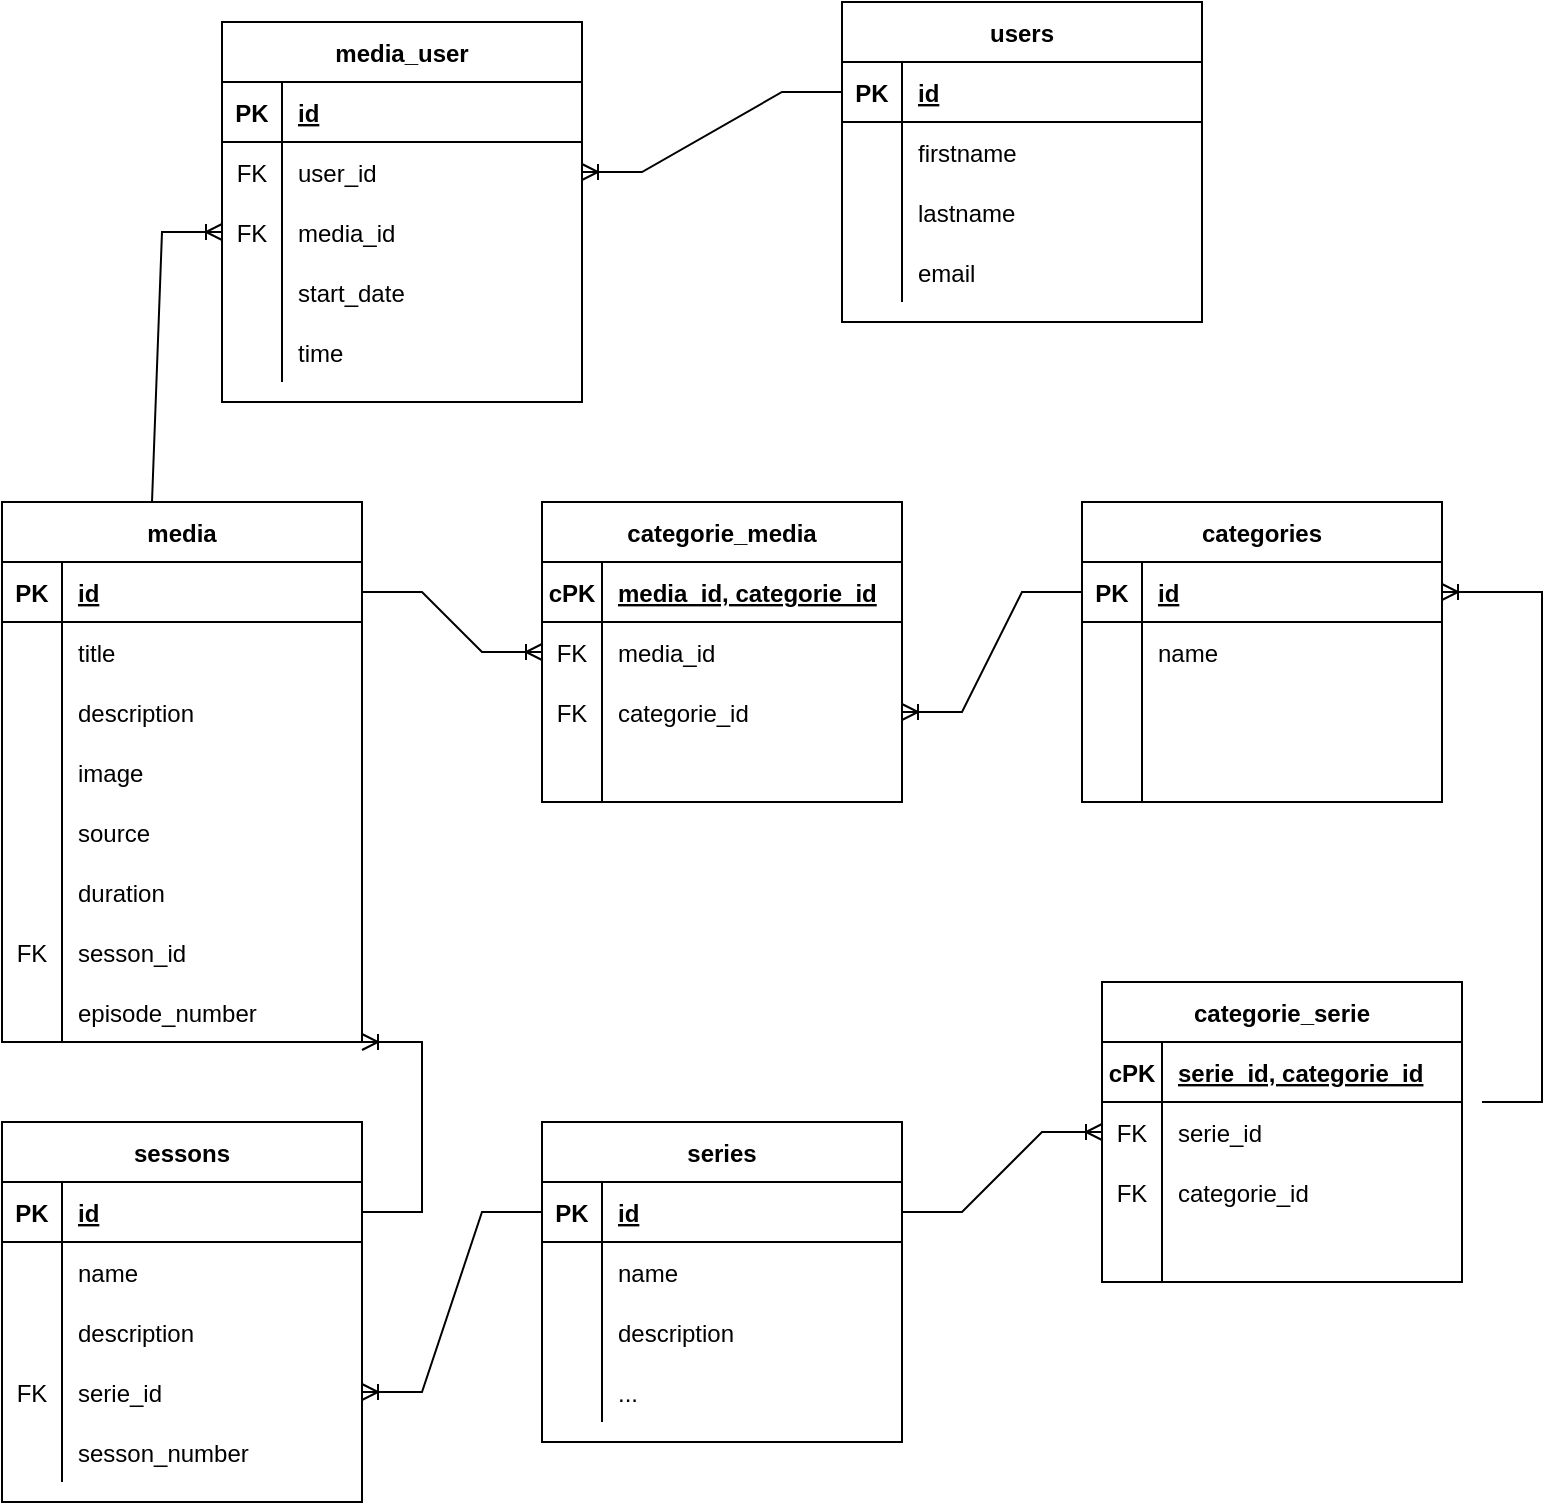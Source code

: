 <mxfile version="20.4.0" type="device"><diagram id="dX1E2LYZ1rgKi_fv-Eh3" name="Pagina-1"><mxGraphModel dx="1000" dy="1878" grid="1" gridSize="10" guides="1" tooltips="1" connect="1" arrows="1" fold="1" page="1" pageScale="1" pageWidth="827" pageHeight="1169" math="0" shadow="0"><root><mxCell id="0"/><mxCell id="1" parent="0"/><mxCell id="DB4k120p8EBfiNz0jOBa-1" value="media" style="shape=table;startSize=30;container=1;collapsible=1;childLayout=tableLayout;fixedRows=1;rowLines=0;fontStyle=1;align=center;resizeLast=1;" parent="1" vertex="1"><mxGeometry x="70" y="220" width="180" height="270" as="geometry"/></mxCell><mxCell id="DB4k120p8EBfiNz0jOBa-2" value="" style="shape=tableRow;horizontal=0;startSize=0;swimlaneHead=0;swimlaneBody=0;fillColor=none;collapsible=0;dropTarget=0;points=[[0,0.5],[1,0.5]];portConstraint=eastwest;top=0;left=0;right=0;bottom=1;" parent="DB4k120p8EBfiNz0jOBa-1" vertex="1"><mxGeometry y="30" width="180" height="30" as="geometry"/></mxCell><mxCell id="DB4k120p8EBfiNz0jOBa-3" value="PK" style="shape=partialRectangle;connectable=0;fillColor=none;top=0;left=0;bottom=0;right=0;fontStyle=1;overflow=hidden;" parent="DB4k120p8EBfiNz0jOBa-2" vertex="1"><mxGeometry width="30" height="30" as="geometry"><mxRectangle width="30" height="30" as="alternateBounds"/></mxGeometry></mxCell><mxCell id="DB4k120p8EBfiNz0jOBa-4" value="id" style="shape=partialRectangle;connectable=0;fillColor=none;top=0;left=0;bottom=0;right=0;align=left;spacingLeft=6;fontStyle=5;overflow=hidden;" parent="DB4k120p8EBfiNz0jOBa-2" vertex="1"><mxGeometry x="30" width="150" height="30" as="geometry"><mxRectangle width="150" height="30" as="alternateBounds"/></mxGeometry></mxCell><mxCell id="DB4k120p8EBfiNz0jOBa-5" value="" style="shape=tableRow;horizontal=0;startSize=0;swimlaneHead=0;swimlaneBody=0;fillColor=none;collapsible=0;dropTarget=0;points=[[0,0.5],[1,0.5]];portConstraint=eastwest;top=0;left=0;right=0;bottom=0;" parent="DB4k120p8EBfiNz0jOBa-1" vertex="1"><mxGeometry y="60" width="180" height="30" as="geometry"/></mxCell><mxCell id="DB4k120p8EBfiNz0jOBa-6" value="" style="shape=partialRectangle;connectable=0;fillColor=none;top=0;left=0;bottom=0;right=0;editable=1;overflow=hidden;" parent="DB4k120p8EBfiNz0jOBa-5" vertex="1"><mxGeometry width="30" height="30" as="geometry"><mxRectangle width="30" height="30" as="alternateBounds"/></mxGeometry></mxCell><mxCell id="DB4k120p8EBfiNz0jOBa-7" value="title" style="shape=partialRectangle;connectable=0;fillColor=none;top=0;left=0;bottom=0;right=0;align=left;spacingLeft=6;overflow=hidden;" parent="DB4k120p8EBfiNz0jOBa-5" vertex="1"><mxGeometry x="30" width="150" height="30" as="geometry"><mxRectangle width="150" height="30" as="alternateBounds"/></mxGeometry></mxCell><mxCell id="DB4k120p8EBfiNz0jOBa-8" value="" style="shape=tableRow;horizontal=0;startSize=0;swimlaneHead=0;swimlaneBody=0;fillColor=none;collapsible=0;dropTarget=0;points=[[0,0.5],[1,0.5]];portConstraint=eastwest;top=0;left=0;right=0;bottom=0;" parent="DB4k120p8EBfiNz0jOBa-1" vertex="1"><mxGeometry y="90" width="180" height="30" as="geometry"/></mxCell><mxCell id="DB4k120p8EBfiNz0jOBa-9" value="" style="shape=partialRectangle;connectable=0;fillColor=none;top=0;left=0;bottom=0;right=0;editable=1;overflow=hidden;" parent="DB4k120p8EBfiNz0jOBa-8" vertex="1"><mxGeometry width="30" height="30" as="geometry"><mxRectangle width="30" height="30" as="alternateBounds"/></mxGeometry></mxCell><mxCell id="DB4k120p8EBfiNz0jOBa-10" value="description" style="shape=partialRectangle;connectable=0;fillColor=none;top=0;left=0;bottom=0;right=0;align=left;spacingLeft=6;overflow=hidden;" parent="DB4k120p8EBfiNz0jOBa-8" vertex="1"><mxGeometry x="30" width="150" height="30" as="geometry"><mxRectangle width="150" height="30" as="alternateBounds"/></mxGeometry></mxCell><mxCell id="DB4k120p8EBfiNz0jOBa-11" value="" style="shape=tableRow;horizontal=0;startSize=0;swimlaneHead=0;swimlaneBody=0;fillColor=none;collapsible=0;dropTarget=0;points=[[0,0.5],[1,0.5]];portConstraint=eastwest;top=0;left=0;right=0;bottom=0;" parent="DB4k120p8EBfiNz0jOBa-1" vertex="1"><mxGeometry y="120" width="180" height="30" as="geometry"/></mxCell><mxCell id="DB4k120p8EBfiNz0jOBa-12" value="" style="shape=partialRectangle;connectable=0;fillColor=none;top=0;left=0;bottom=0;right=0;editable=1;overflow=hidden;" parent="DB4k120p8EBfiNz0jOBa-11" vertex="1"><mxGeometry width="30" height="30" as="geometry"><mxRectangle width="30" height="30" as="alternateBounds"/></mxGeometry></mxCell><mxCell id="DB4k120p8EBfiNz0jOBa-13" value="image" style="shape=partialRectangle;connectable=0;fillColor=none;top=0;left=0;bottom=0;right=0;align=left;spacingLeft=6;overflow=hidden;" parent="DB4k120p8EBfiNz0jOBa-11" vertex="1"><mxGeometry x="30" width="150" height="30" as="geometry"><mxRectangle width="150" height="30" as="alternateBounds"/></mxGeometry></mxCell><mxCell id="DB4k120p8EBfiNz0jOBa-14" style="shape=tableRow;horizontal=0;startSize=0;swimlaneHead=0;swimlaneBody=0;fillColor=none;collapsible=0;dropTarget=0;points=[[0,0.5],[1,0.5]];portConstraint=eastwest;top=0;left=0;right=0;bottom=0;" parent="DB4k120p8EBfiNz0jOBa-1" vertex="1"><mxGeometry y="150" width="180" height="30" as="geometry"/></mxCell><mxCell id="DB4k120p8EBfiNz0jOBa-15" style="shape=partialRectangle;connectable=0;fillColor=none;top=0;left=0;bottom=0;right=0;editable=1;overflow=hidden;" parent="DB4k120p8EBfiNz0jOBa-14" vertex="1"><mxGeometry width="30" height="30" as="geometry"><mxRectangle width="30" height="30" as="alternateBounds"/></mxGeometry></mxCell><mxCell id="DB4k120p8EBfiNz0jOBa-16" value="source" style="shape=partialRectangle;connectable=0;fillColor=none;top=0;left=0;bottom=0;right=0;align=left;spacingLeft=6;overflow=hidden;" parent="DB4k120p8EBfiNz0jOBa-14" vertex="1"><mxGeometry x="30" width="150" height="30" as="geometry"><mxRectangle width="150" height="30" as="alternateBounds"/></mxGeometry></mxCell><mxCell id="DB4k120p8EBfiNz0jOBa-76" style="shape=tableRow;horizontal=0;startSize=0;swimlaneHead=0;swimlaneBody=0;fillColor=none;collapsible=0;dropTarget=0;points=[[0,0.5],[1,0.5]];portConstraint=eastwest;top=0;left=0;right=0;bottom=0;" parent="DB4k120p8EBfiNz0jOBa-1" vertex="1"><mxGeometry y="180" width="180" height="30" as="geometry"/></mxCell><mxCell id="DB4k120p8EBfiNz0jOBa-77" style="shape=partialRectangle;connectable=0;fillColor=none;top=0;left=0;bottom=0;right=0;editable=1;overflow=hidden;" parent="DB4k120p8EBfiNz0jOBa-76" vertex="1"><mxGeometry width="30" height="30" as="geometry"><mxRectangle width="30" height="30" as="alternateBounds"/></mxGeometry></mxCell><mxCell id="DB4k120p8EBfiNz0jOBa-78" value="duration" style="shape=partialRectangle;connectable=0;fillColor=none;top=0;left=0;bottom=0;right=0;align=left;spacingLeft=6;overflow=hidden;" parent="DB4k120p8EBfiNz0jOBa-76" vertex="1"><mxGeometry x="30" width="150" height="30" as="geometry"><mxRectangle width="150" height="30" as="alternateBounds"/></mxGeometry></mxCell><mxCell id="DB4k120p8EBfiNz0jOBa-93" style="shape=tableRow;horizontal=0;startSize=0;swimlaneHead=0;swimlaneBody=0;fillColor=none;collapsible=0;dropTarget=0;points=[[0,0.5],[1,0.5]];portConstraint=eastwest;top=0;left=0;right=0;bottom=0;" parent="DB4k120p8EBfiNz0jOBa-1" vertex="1"><mxGeometry y="210" width="180" height="30" as="geometry"/></mxCell><mxCell id="DB4k120p8EBfiNz0jOBa-94" value="FK" style="shape=partialRectangle;connectable=0;fillColor=none;top=0;left=0;bottom=0;right=0;editable=1;overflow=hidden;" parent="DB4k120p8EBfiNz0jOBa-93" vertex="1"><mxGeometry width="30" height="30" as="geometry"><mxRectangle width="30" height="30" as="alternateBounds"/></mxGeometry></mxCell><mxCell id="DB4k120p8EBfiNz0jOBa-95" value="sesson_id" style="shape=partialRectangle;connectable=0;fillColor=none;top=0;left=0;bottom=0;right=0;align=left;spacingLeft=6;overflow=hidden;" parent="DB4k120p8EBfiNz0jOBa-93" vertex="1"><mxGeometry x="30" width="150" height="30" as="geometry"><mxRectangle width="150" height="30" as="alternateBounds"/></mxGeometry></mxCell><mxCell id="DB4k120p8EBfiNz0jOBa-111" style="shape=tableRow;horizontal=0;startSize=0;swimlaneHead=0;swimlaneBody=0;fillColor=none;collapsible=0;dropTarget=0;points=[[0,0.5],[1,0.5]];portConstraint=eastwest;top=0;left=0;right=0;bottom=0;" parent="DB4k120p8EBfiNz0jOBa-1" vertex="1"><mxGeometry y="240" width="180" height="30" as="geometry"/></mxCell><mxCell id="DB4k120p8EBfiNz0jOBa-112" style="shape=partialRectangle;connectable=0;fillColor=none;top=0;left=0;bottom=0;right=0;editable=1;overflow=hidden;" parent="DB4k120p8EBfiNz0jOBa-111" vertex="1"><mxGeometry width="30" height="30" as="geometry"><mxRectangle width="30" height="30" as="alternateBounds"/></mxGeometry></mxCell><mxCell id="DB4k120p8EBfiNz0jOBa-113" value="episode_number" style="shape=partialRectangle;connectable=0;fillColor=none;top=0;left=0;bottom=0;right=0;align=left;spacingLeft=6;overflow=hidden;" parent="DB4k120p8EBfiNz0jOBa-111" vertex="1"><mxGeometry x="30" width="150" height="30" as="geometry"><mxRectangle width="150" height="30" as="alternateBounds"/></mxGeometry></mxCell><mxCell id="DB4k120p8EBfiNz0jOBa-17" value="categories" style="shape=table;startSize=30;container=1;collapsible=1;childLayout=tableLayout;fixedRows=1;rowLines=0;fontStyle=1;align=center;resizeLast=1;" parent="1" vertex="1"><mxGeometry x="610" y="220" width="180" height="150" as="geometry"/></mxCell><mxCell id="DB4k120p8EBfiNz0jOBa-18" value="" style="shape=tableRow;horizontal=0;startSize=0;swimlaneHead=0;swimlaneBody=0;fillColor=none;collapsible=0;dropTarget=0;points=[[0,0.5],[1,0.5]];portConstraint=eastwest;top=0;left=0;right=0;bottom=1;" parent="DB4k120p8EBfiNz0jOBa-17" vertex="1"><mxGeometry y="30" width="180" height="30" as="geometry"/></mxCell><mxCell id="DB4k120p8EBfiNz0jOBa-19" value="PK" style="shape=partialRectangle;connectable=0;fillColor=none;top=0;left=0;bottom=0;right=0;fontStyle=1;overflow=hidden;" parent="DB4k120p8EBfiNz0jOBa-18" vertex="1"><mxGeometry width="30" height="30" as="geometry"><mxRectangle width="30" height="30" as="alternateBounds"/></mxGeometry></mxCell><mxCell id="DB4k120p8EBfiNz0jOBa-20" value="id" style="shape=partialRectangle;connectable=0;fillColor=none;top=0;left=0;bottom=0;right=0;align=left;spacingLeft=6;fontStyle=5;overflow=hidden;" parent="DB4k120p8EBfiNz0jOBa-18" vertex="1"><mxGeometry x="30" width="150" height="30" as="geometry"><mxRectangle width="150" height="30" as="alternateBounds"/></mxGeometry></mxCell><mxCell id="DB4k120p8EBfiNz0jOBa-21" value="" style="shape=tableRow;horizontal=0;startSize=0;swimlaneHead=0;swimlaneBody=0;fillColor=none;collapsible=0;dropTarget=0;points=[[0,0.5],[1,0.5]];portConstraint=eastwest;top=0;left=0;right=0;bottom=0;" parent="DB4k120p8EBfiNz0jOBa-17" vertex="1"><mxGeometry y="60" width="180" height="30" as="geometry"/></mxCell><mxCell id="DB4k120p8EBfiNz0jOBa-22" value="" style="shape=partialRectangle;connectable=0;fillColor=none;top=0;left=0;bottom=0;right=0;editable=1;overflow=hidden;" parent="DB4k120p8EBfiNz0jOBa-21" vertex="1"><mxGeometry width="30" height="30" as="geometry"><mxRectangle width="30" height="30" as="alternateBounds"/></mxGeometry></mxCell><mxCell id="DB4k120p8EBfiNz0jOBa-23" value="name" style="shape=partialRectangle;connectable=0;fillColor=none;top=0;left=0;bottom=0;right=0;align=left;spacingLeft=6;overflow=hidden;" parent="DB4k120p8EBfiNz0jOBa-21" vertex="1"><mxGeometry x="30" width="150" height="30" as="geometry"><mxRectangle width="150" height="30" as="alternateBounds"/></mxGeometry></mxCell><mxCell id="DB4k120p8EBfiNz0jOBa-24" value="" style="shape=tableRow;horizontal=0;startSize=0;swimlaneHead=0;swimlaneBody=0;fillColor=none;collapsible=0;dropTarget=0;points=[[0,0.5],[1,0.5]];portConstraint=eastwest;top=0;left=0;right=0;bottom=0;" parent="DB4k120p8EBfiNz0jOBa-17" vertex="1"><mxGeometry y="90" width="180" height="30" as="geometry"/></mxCell><mxCell id="DB4k120p8EBfiNz0jOBa-25" value="" style="shape=partialRectangle;connectable=0;fillColor=none;top=0;left=0;bottom=0;right=0;editable=1;overflow=hidden;" parent="DB4k120p8EBfiNz0jOBa-24" vertex="1"><mxGeometry width="30" height="30" as="geometry"><mxRectangle width="30" height="30" as="alternateBounds"/></mxGeometry></mxCell><mxCell id="DB4k120p8EBfiNz0jOBa-26" value="" style="shape=partialRectangle;connectable=0;fillColor=none;top=0;left=0;bottom=0;right=0;align=left;spacingLeft=6;overflow=hidden;" parent="DB4k120p8EBfiNz0jOBa-24" vertex="1"><mxGeometry x="30" width="150" height="30" as="geometry"><mxRectangle width="150" height="30" as="alternateBounds"/></mxGeometry></mxCell><mxCell id="DB4k120p8EBfiNz0jOBa-27" value="" style="shape=tableRow;horizontal=0;startSize=0;swimlaneHead=0;swimlaneBody=0;fillColor=none;collapsible=0;dropTarget=0;points=[[0,0.5],[1,0.5]];portConstraint=eastwest;top=0;left=0;right=0;bottom=0;" parent="DB4k120p8EBfiNz0jOBa-17" vertex="1"><mxGeometry y="120" width="180" height="30" as="geometry"/></mxCell><mxCell id="DB4k120p8EBfiNz0jOBa-28" value="" style="shape=partialRectangle;connectable=0;fillColor=none;top=0;left=0;bottom=0;right=0;editable=1;overflow=hidden;" parent="DB4k120p8EBfiNz0jOBa-27" vertex="1"><mxGeometry width="30" height="30" as="geometry"><mxRectangle width="30" height="30" as="alternateBounds"/></mxGeometry></mxCell><mxCell id="DB4k120p8EBfiNz0jOBa-29" value="" style="shape=partialRectangle;connectable=0;fillColor=none;top=0;left=0;bottom=0;right=0;align=left;spacingLeft=6;overflow=hidden;" parent="DB4k120p8EBfiNz0jOBa-27" vertex="1"><mxGeometry x="30" width="150" height="30" as="geometry"><mxRectangle width="150" height="30" as="alternateBounds"/></mxGeometry></mxCell><mxCell id="DB4k120p8EBfiNz0jOBa-30" value="categorie_media" style="shape=table;startSize=30;container=1;collapsible=1;childLayout=tableLayout;fixedRows=1;rowLines=0;fontStyle=1;align=center;resizeLast=1;" parent="1" vertex="1"><mxGeometry x="340" y="220" width="180" height="150" as="geometry"/></mxCell><mxCell id="DB4k120p8EBfiNz0jOBa-31" value="" style="shape=tableRow;horizontal=0;startSize=0;swimlaneHead=0;swimlaneBody=0;fillColor=none;collapsible=0;dropTarget=0;points=[[0,0.5],[1,0.5]];portConstraint=eastwest;top=0;left=0;right=0;bottom=1;" parent="DB4k120p8EBfiNz0jOBa-30" vertex="1"><mxGeometry y="30" width="180" height="30" as="geometry"/></mxCell><mxCell id="DB4k120p8EBfiNz0jOBa-32" value="cPK" style="shape=partialRectangle;connectable=0;fillColor=none;top=0;left=0;bottom=0;right=0;fontStyle=1;overflow=hidden;" parent="DB4k120p8EBfiNz0jOBa-31" vertex="1"><mxGeometry width="30" height="30" as="geometry"><mxRectangle width="30" height="30" as="alternateBounds"/></mxGeometry></mxCell><mxCell id="DB4k120p8EBfiNz0jOBa-33" value="media_id, categorie_id" style="shape=partialRectangle;connectable=0;fillColor=none;top=0;left=0;bottom=0;right=0;align=left;spacingLeft=6;fontStyle=5;overflow=hidden;" parent="DB4k120p8EBfiNz0jOBa-31" vertex="1"><mxGeometry x="30" width="150" height="30" as="geometry"><mxRectangle width="150" height="30" as="alternateBounds"/></mxGeometry></mxCell><mxCell id="DB4k120p8EBfiNz0jOBa-34" value="" style="shape=tableRow;horizontal=0;startSize=0;swimlaneHead=0;swimlaneBody=0;fillColor=none;collapsible=0;dropTarget=0;points=[[0,0.5],[1,0.5]];portConstraint=eastwest;top=0;left=0;right=0;bottom=0;" parent="DB4k120p8EBfiNz0jOBa-30" vertex="1"><mxGeometry y="60" width="180" height="30" as="geometry"/></mxCell><mxCell id="DB4k120p8EBfiNz0jOBa-35" value="FK" style="shape=partialRectangle;connectable=0;fillColor=none;top=0;left=0;bottom=0;right=0;editable=1;overflow=hidden;" parent="DB4k120p8EBfiNz0jOBa-34" vertex="1"><mxGeometry width="30" height="30" as="geometry"><mxRectangle width="30" height="30" as="alternateBounds"/></mxGeometry></mxCell><mxCell id="DB4k120p8EBfiNz0jOBa-36" value="media_id" style="shape=partialRectangle;connectable=0;fillColor=none;top=0;left=0;bottom=0;right=0;align=left;spacingLeft=6;overflow=hidden;" parent="DB4k120p8EBfiNz0jOBa-34" vertex="1"><mxGeometry x="30" width="150" height="30" as="geometry"><mxRectangle width="150" height="30" as="alternateBounds"/></mxGeometry></mxCell><mxCell id="DB4k120p8EBfiNz0jOBa-37" value="" style="shape=tableRow;horizontal=0;startSize=0;swimlaneHead=0;swimlaneBody=0;fillColor=none;collapsible=0;dropTarget=0;points=[[0,0.5],[1,0.5]];portConstraint=eastwest;top=0;left=0;right=0;bottom=0;" parent="DB4k120p8EBfiNz0jOBa-30" vertex="1"><mxGeometry y="90" width="180" height="30" as="geometry"/></mxCell><mxCell id="DB4k120p8EBfiNz0jOBa-38" value="FK" style="shape=partialRectangle;connectable=0;fillColor=none;top=0;left=0;bottom=0;right=0;editable=1;overflow=hidden;" parent="DB4k120p8EBfiNz0jOBa-37" vertex="1"><mxGeometry width="30" height="30" as="geometry"><mxRectangle width="30" height="30" as="alternateBounds"/></mxGeometry></mxCell><mxCell id="DB4k120p8EBfiNz0jOBa-39" value="categorie_id" style="shape=partialRectangle;connectable=0;fillColor=none;top=0;left=0;bottom=0;right=0;align=left;spacingLeft=6;overflow=hidden;" parent="DB4k120p8EBfiNz0jOBa-37" vertex="1"><mxGeometry x="30" width="150" height="30" as="geometry"><mxRectangle width="150" height="30" as="alternateBounds"/></mxGeometry></mxCell><mxCell id="DB4k120p8EBfiNz0jOBa-40" value="" style="shape=tableRow;horizontal=0;startSize=0;swimlaneHead=0;swimlaneBody=0;fillColor=none;collapsible=0;dropTarget=0;points=[[0,0.5],[1,0.5]];portConstraint=eastwest;top=0;left=0;right=0;bottom=0;" parent="DB4k120p8EBfiNz0jOBa-30" vertex="1"><mxGeometry y="120" width="180" height="30" as="geometry"/></mxCell><mxCell id="DB4k120p8EBfiNz0jOBa-41" value="" style="shape=partialRectangle;connectable=0;fillColor=none;top=0;left=0;bottom=0;right=0;editable=1;overflow=hidden;" parent="DB4k120p8EBfiNz0jOBa-40" vertex="1"><mxGeometry width="30" height="30" as="geometry"><mxRectangle width="30" height="30" as="alternateBounds"/></mxGeometry></mxCell><mxCell id="DB4k120p8EBfiNz0jOBa-42" value="" style="shape=partialRectangle;connectable=0;fillColor=none;top=0;left=0;bottom=0;right=0;align=left;spacingLeft=6;overflow=hidden;" parent="DB4k120p8EBfiNz0jOBa-40" vertex="1"><mxGeometry x="30" width="150" height="30" as="geometry"><mxRectangle width="150" height="30" as="alternateBounds"/></mxGeometry></mxCell><mxCell id="DB4k120p8EBfiNz0jOBa-43" value="" style="edgeStyle=entityRelationEdgeStyle;fontSize=12;html=1;endArrow=ERoneToMany;rounded=0;entryX=0;entryY=0.5;entryDx=0;entryDy=0;" parent="1" source="DB4k120p8EBfiNz0jOBa-2" target="DB4k120p8EBfiNz0jOBa-34" edge="1"><mxGeometry width="100" height="100" relative="1" as="geometry"><mxPoint x="420" y="370" as="sourcePoint"/><mxPoint x="520" y="270" as="targetPoint"/></mxGeometry></mxCell><mxCell id="DB4k120p8EBfiNz0jOBa-44" value="" style="edgeStyle=entityRelationEdgeStyle;fontSize=12;html=1;endArrow=ERoneToMany;rounded=0;exitX=0;exitY=0.5;exitDx=0;exitDy=0;entryX=1;entryY=0.5;entryDx=0;entryDy=0;" parent="1" source="DB4k120p8EBfiNz0jOBa-18" target="DB4k120p8EBfiNz0jOBa-37" edge="1"><mxGeometry width="100" height="100" relative="1" as="geometry"><mxPoint x="420" y="370" as="sourcePoint"/><mxPoint x="520" y="270" as="targetPoint"/></mxGeometry></mxCell><mxCell id="DB4k120p8EBfiNz0jOBa-45" value="users" style="shape=table;startSize=30;container=1;collapsible=1;childLayout=tableLayout;fixedRows=1;rowLines=0;fontStyle=1;align=center;resizeLast=1;" parent="1" vertex="1"><mxGeometry x="490" y="-30" width="180" height="160" as="geometry"/></mxCell><mxCell id="DB4k120p8EBfiNz0jOBa-46" value="" style="shape=tableRow;horizontal=0;startSize=0;swimlaneHead=0;swimlaneBody=0;fillColor=none;collapsible=0;dropTarget=0;points=[[0,0.5],[1,0.5]];portConstraint=eastwest;top=0;left=0;right=0;bottom=1;" parent="DB4k120p8EBfiNz0jOBa-45" vertex="1"><mxGeometry y="30" width="180" height="30" as="geometry"/></mxCell><mxCell id="DB4k120p8EBfiNz0jOBa-47" value="PK" style="shape=partialRectangle;connectable=0;fillColor=none;top=0;left=0;bottom=0;right=0;fontStyle=1;overflow=hidden;" parent="DB4k120p8EBfiNz0jOBa-46" vertex="1"><mxGeometry width="30" height="30" as="geometry"><mxRectangle width="30" height="30" as="alternateBounds"/></mxGeometry></mxCell><mxCell id="DB4k120p8EBfiNz0jOBa-48" value="id" style="shape=partialRectangle;connectable=0;fillColor=none;top=0;left=0;bottom=0;right=0;align=left;spacingLeft=6;fontStyle=5;overflow=hidden;" parent="DB4k120p8EBfiNz0jOBa-46" vertex="1"><mxGeometry x="30" width="150" height="30" as="geometry"><mxRectangle width="150" height="30" as="alternateBounds"/></mxGeometry></mxCell><mxCell id="DB4k120p8EBfiNz0jOBa-49" value="" style="shape=tableRow;horizontal=0;startSize=0;swimlaneHead=0;swimlaneBody=0;fillColor=none;collapsible=0;dropTarget=0;points=[[0,0.5],[1,0.5]];portConstraint=eastwest;top=0;left=0;right=0;bottom=0;" parent="DB4k120p8EBfiNz0jOBa-45" vertex="1"><mxGeometry y="60" width="180" height="30" as="geometry"/></mxCell><mxCell id="DB4k120p8EBfiNz0jOBa-50" value="" style="shape=partialRectangle;connectable=0;fillColor=none;top=0;left=0;bottom=0;right=0;editable=1;overflow=hidden;" parent="DB4k120p8EBfiNz0jOBa-49" vertex="1"><mxGeometry width="30" height="30" as="geometry"><mxRectangle width="30" height="30" as="alternateBounds"/></mxGeometry></mxCell><mxCell id="DB4k120p8EBfiNz0jOBa-51" value="firstname" style="shape=partialRectangle;connectable=0;fillColor=none;top=0;left=0;bottom=0;right=0;align=left;spacingLeft=6;overflow=hidden;" parent="DB4k120p8EBfiNz0jOBa-49" vertex="1"><mxGeometry x="30" width="150" height="30" as="geometry"><mxRectangle width="150" height="30" as="alternateBounds"/></mxGeometry></mxCell><mxCell id="DB4k120p8EBfiNz0jOBa-52" value="" style="shape=tableRow;horizontal=0;startSize=0;swimlaneHead=0;swimlaneBody=0;fillColor=none;collapsible=0;dropTarget=0;points=[[0,0.5],[1,0.5]];portConstraint=eastwest;top=0;left=0;right=0;bottom=0;" parent="DB4k120p8EBfiNz0jOBa-45" vertex="1"><mxGeometry y="90" width="180" height="30" as="geometry"/></mxCell><mxCell id="DB4k120p8EBfiNz0jOBa-53" value="" style="shape=partialRectangle;connectable=0;fillColor=none;top=0;left=0;bottom=0;right=0;editable=1;overflow=hidden;" parent="DB4k120p8EBfiNz0jOBa-52" vertex="1"><mxGeometry width="30" height="30" as="geometry"><mxRectangle width="30" height="30" as="alternateBounds"/></mxGeometry></mxCell><mxCell id="DB4k120p8EBfiNz0jOBa-54" value="lastname" style="shape=partialRectangle;connectable=0;fillColor=none;top=0;left=0;bottom=0;right=0;align=left;spacingLeft=6;overflow=hidden;" parent="DB4k120p8EBfiNz0jOBa-52" vertex="1"><mxGeometry x="30" width="150" height="30" as="geometry"><mxRectangle width="150" height="30" as="alternateBounds"/></mxGeometry></mxCell><mxCell id="DB4k120p8EBfiNz0jOBa-55" value="" style="shape=tableRow;horizontal=0;startSize=0;swimlaneHead=0;swimlaneBody=0;fillColor=none;collapsible=0;dropTarget=0;points=[[0,0.5],[1,0.5]];portConstraint=eastwest;top=0;left=0;right=0;bottom=0;" parent="DB4k120p8EBfiNz0jOBa-45" vertex="1"><mxGeometry y="120" width="180" height="30" as="geometry"/></mxCell><mxCell id="DB4k120p8EBfiNz0jOBa-56" value="" style="shape=partialRectangle;connectable=0;fillColor=none;top=0;left=0;bottom=0;right=0;editable=1;overflow=hidden;" parent="DB4k120p8EBfiNz0jOBa-55" vertex="1"><mxGeometry width="30" height="30" as="geometry"><mxRectangle width="30" height="30" as="alternateBounds"/></mxGeometry></mxCell><mxCell id="DB4k120p8EBfiNz0jOBa-57" value="email" style="shape=partialRectangle;connectable=0;fillColor=none;top=0;left=0;bottom=0;right=0;align=left;spacingLeft=6;overflow=hidden;" parent="DB4k120p8EBfiNz0jOBa-55" vertex="1"><mxGeometry x="30" width="150" height="30" as="geometry"><mxRectangle width="150" height="30" as="alternateBounds"/></mxGeometry></mxCell><mxCell id="DB4k120p8EBfiNz0jOBa-58" value="media_user" style="shape=table;startSize=30;container=1;collapsible=1;childLayout=tableLayout;fixedRows=1;rowLines=0;fontStyle=1;align=center;resizeLast=1;" parent="1" vertex="1"><mxGeometry x="180" y="-20" width="180" height="190" as="geometry"/></mxCell><mxCell id="DB4k120p8EBfiNz0jOBa-59" value="" style="shape=tableRow;horizontal=0;startSize=0;swimlaneHead=0;swimlaneBody=0;fillColor=none;collapsible=0;dropTarget=0;points=[[0,0.5],[1,0.5]];portConstraint=eastwest;top=0;left=0;right=0;bottom=1;" parent="DB4k120p8EBfiNz0jOBa-58" vertex="1"><mxGeometry y="30" width="180" height="30" as="geometry"/></mxCell><mxCell id="DB4k120p8EBfiNz0jOBa-60" value="PK" style="shape=partialRectangle;connectable=0;fillColor=none;top=0;left=0;bottom=0;right=0;fontStyle=1;overflow=hidden;" parent="DB4k120p8EBfiNz0jOBa-59" vertex="1"><mxGeometry width="30" height="30" as="geometry"><mxRectangle width="30" height="30" as="alternateBounds"/></mxGeometry></mxCell><mxCell id="DB4k120p8EBfiNz0jOBa-61" value="id" style="shape=partialRectangle;connectable=0;fillColor=none;top=0;left=0;bottom=0;right=0;align=left;spacingLeft=6;fontStyle=5;overflow=hidden;" parent="DB4k120p8EBfiNz0jOBa-59" vertex="1"><mxGeometry x="30" width="150" height="30" as="geometry"><mxRectangle width="150" height="30" as="alternateBounds"/></mxGeometry></mxCell><mxCell id="DB4k120p8EBfiNz0jOBa-62" value="" style="shape=tableRow;horizontal=0;startSize=0;swimlaneHead=0;swimlaneBody=0;fillColor=none;collapsible=0;dropTarget=0;points=[[0,0.5],[1,0.5]];portConstraint=eastwest;top=0;left=0;right=0;bottom=0;" parent="DB4k120p8EBfiNz0jOBa-58" vertex="1"><mxGeometry y="60" width="180" height="30" as="geometry"/></mxCell><mxCell id="DB4k120p8EBfiNz0jOBa-63" value="FK" style="shape=partialRectangle;connectable=0;fillColor=none;top=0;left=0;bottom=0;right=0;editable=1;overflow=hidden;" parent="DB4k120p8EBfiNz0jOBa-62" vertex="1"><mxGeometry width="30" height="30" as="geometry"><mxRectangle width="30" height="30" as="alternateBounds"/></mxGeometry></mxCell><mxCell id="DB4k120p8EBfiNz0jOBa-64" value="user_id" style="shape=partialRectangle;connectable=0;fillColor=none;top=0;left=0;bottom=0;right=0;align=left;spacingLeft=6;overflow=hidden;" parent="DB4k120p8EBfiNz0jOBa-62" vertex="1"><mxGeometry x="30" width="150" height="30" as="geometry"><mxRectangle width="150" height="30" as="alternateBounds"/></mxGeometry></mxCell><mxCell id="DB4k120p8EBfiNz0jOBa-65" value="" style="shape=tableRow;horizontal=0;startSize=0;swimlaneHead=0;swimlaneBody=0;fillColor=none;collapsible=0;dropTarget=0;points=[[0,0.5],[1,0.5]];portConstraint=eastwest;top=0;left=0;right=0;bottom=0;" parent="DB4k120p8EBfiNz0jOBa-58" vertex="1"><mxGeometry y="90" width="180" height="30" as="geometry"/></mxCell><mxCell id="DB4k120p8EBfiNz0jOBa-66" value="FK" style="shape=partialRectangle;connectable=0;fillColor=none;top=0;left=0;bottom=0;right=0;editable=1;overflow=hidden;" parent="DB4k120p8EBfiNz0jOBa-65" vertex="1"><mxGeometry width="30" height="30" as="geometry"><mxRectangle width="30" height="30" as="alternateBounds"/></mxGeometry></mxCell><mxCell id="DB4k120p8EBfiNz0jOBa-67" value="media_id" style="shape=partialRectangle;connectable=0;fillColor=none;top=0;left=0;bottom=0;right=0;align=left;spacingLeft=6;overflow=hidden;" parent="DB4k120p8EBfiNz0jOBa-65" vertex="1"><mxGeometry x="30" width="150" height="30" as="geometry"><mxRectangle width="150" height="30" as="alternateBounds"/></mxGeometry></mxCell><mxCell id="DB4k120p8EBfiNz0jOBa-68" value="" style="shape=tableRow;horizontal=0;startSize=0;swimlaneHead=0;swimlaneBody=0;fillColor=none;collapsible=0;dropTarget=0;points=[[0,0.5],[1,0.5]];portConstraint=eastwest;top=0;left=0;right=0;bottom=0;" parent="DB4k120p8EBfiNz0jOBa-58" vertex="1"><mxGeometry y="120" width="180" height="30" as="geometry"/></mxCell><mxCell id="DB4k120p8EBfiNz0jOBa-69" value="" style="shape=partialRectangle;connectable=0;fillColor=none;top=0;left=0;bottom=0;right=0;editable=1;overflow=hidden;" parent="DB4k120p8EBfiNz0jOBa-68" vertex="1"><mxGeometry width="30" height="30" as="geometry"><mxRectangle width="30" height="30" as="alternateBounds"/></mxGeometry></mxCell><mxCell id="DB4k120p8EBfiNz0jOBa-70" value="start_date" style="shape=partialRectangle;connectable=0;fillColor=none;top=0;left=0;bottom=0;right=0;align=left;spacingLeft=6;overflow=hidden;" parent="DB4k120p8EBfiNz0jOBa-68" vertex="1"><mxGeometry x="30" width="150" height="30" as="geometry"><mxRectangle width="150" height="30" as="alternateBounds"/></mxGeometry></mxCell><mxCell id="DB4k120p8EBfiNz0jOBa-73" style="shape=tableRow;horizontal=0;startSize=0;swimlaneHead=0;swimlaneBody=0;fillColor=none;collapsible=0;dropTarget=0;points=[[0,0.5],[1,0.5]];portConstraint=eastwest;top=0;left=0;right=0;bottom=0;" parent="DB4k120p8EBfiNz0jOBa-58" vertex="1"><mxGeometry y="150" width="180" height="30" as="geometry"/></mxCell><mxCell id="DB4k120p8EBfiNz0jOBa-74" style="shape=partialRectangle;connectable=0;fillColor=none;top=0;left=0;bottom=0;right=0;editable=1;overflow=hidden;" parent="DB4k120p8EBfiNz0jOBa-73" vertex="1"><mxGeometry width="30" height="30" as="geometry"><mxRectangle width="30" height="30" as="alternateBounds"/></mxGeometry></mxCell><mxCell id="DB4k120p8EBfiNz0jOBa-75" value="time" style="shape=partialRectangle;connectable=0;fillColor=none;top=0;left=0;bottom=0;right=0;align=left;spacingLeft=6;overflow=hidden;" parent="DB4k120p8EBfiNz0jOBa-73" vertex="1"><mxGeometry x="30" width="150" height="30" as="geometry"><mxRectangle width="150" height="30" as="alternateBounds"/></mxGeometry></mxCell><mxCell id="DB4k120p8EBfiNz0jOBa-71" value="" style="edgeStyle=entityRelationEdgeStyle;fontSize=12;html=1;endArrow=ERoneToMany;rounded=0;exitX=0;exitY=0.5;exitDx=0;exitDy=0;entryX=1;entryY=0.5;entryDx=0;entryDy=0;" parent="1" source="DB4k120p8EBfiNz0jOBa-46" target="DB4k120p8EBfiNz0jOBa-62" edge="1"><mxGeometry width="100" height="100" relative="1" as="geometry"><mxPoint x="50" y="35" as="sourcePoint"/><mxPoint x="350" y="40" as="targetPoint"/></mxGeometry></mxCell><mxCell id="DB4k120p8EBfiNz0jOBa-72" value="" style="edgeStyle=entityRelationEdgeStyle;fontSize=12;html=1;endArrow=ERoneToMany;rounded=0;exitX=0.25;exitY=0;exitDx=0;exitDy=0;entryX=0;entryY=0.5;entryDx=0;entryDy=0;" parent="1" source="DB4k120p8EBfiNz0jOBa-1" target="DB4k120p8EBfiNz0jOBa-65" edge="1"><mxGeometry width="100" height="100" relative="1" as="geometry"><mxPoint x="-70" y="370" as="sourcePoint"/><mxPoint x="30" y="270" as="targetPoint"/></mxGeometry></mxCell><mxCell id="DB4k120p8EBfiNz0jOBa-79" value="sessons" style="shape=table;startSize=30;container=1;collapsible=1;childLayout=tableLayout;fixedRows=1;rowLines=0;fontStyle=1;align=center;resizeLast=1;" parent="1" vertex="1"><mxGeometry x="70" y="530" width="180" height="190" as="geometry"/></mxCell><mxCell id="DB4k120p8EBfiNz0jOBa-80" value="" style="shape=tableRow;horizontal=0;startSize=0;swimlaneHead=0;swimlaneBody=0;fillColor=none;collapsible=0;dropTarget=0;points=[[0,0.5],[1,0.5]];portConstraint=eastwest;top=0;left=0;right=0;bottom=1;" parent="DB4k120p8EBfiNz0jOBa-79" vertex="1"><mxGeometry y="30" width="180" height="30" as="geometry"/></mxCell><mxCell id="DB4k120p8EBfiNz0jOBa-81" value="PK" style="shape=partialRectangle;connectable=0;fillColor=none;top=0;left=0;bottom=0;right=0;fontStyle=1;overflow=hidden;" parent="DB4k120p8EBfiNz0jOBa-80" vertex="1"><mxGeometry width="30" height="30" as="geometry"><mxRectangle width="30" height="30" as="alternateBounds"/></mxGeometry></mxCell><mxCell id="DB4k120p8EBfiNz0jOBa-82" value="id" style="shape=partialRectangle;connectable=0;fillColor=none;top=0;left=0;bottom=0;right=0;align=left;spacingLeft=6;fontStyle=5;overflow=hidden;" parent="DB4k120p8EBfiNz0jOBa-80" vertex="1"><mxGeometry x="30" width="150" height="30" as="geometry"><mxRectangle width="150" height="30" as="alternateBounds"/></mxGeometry></mxCell><mxCell id="DB4k120p8EBfiNz0jOBa-83" value="" style="shape=tableRow;horizontal=0;startSize=0;swimlaneHead=0;swimlaneBody=0;fillColor=none;collapsible=0;dropTarget=0;points=[[0,0.5],[1,0.5]];portConstraint=eastwest;top=0;left=0;right=0;bottom=0;" parent="DB4k120p8EBfiNz0jOBa-79" vertex="1"><mxGeometry y="60" width="180" height="30" as="geometry"/></mxCell><mxCell id="DB4k120p8EBfiNz0jOBa-84" value="" style="shape=partialRectangle;connectable=0;fillColor=none;top=0;left=0;bottom=0;right=0;editable=1;overflow=hidden;" parent="DB4k120p8EBfiNz0jOBa-83" vertex="1"><mxGeometry width="30" height="30" as="geometry"><mxRectangle width="30" height="30" as="alternateBounds"/></mxGeometry></mxCell><mxCell id="DB4k120p8EBfiNz0jOBa-85" value="name" style="shape=partialRectangle;connectable=0;fillColor=none;top=0;left=0;bottom=0;right=0;align=left;spacingLeft=6;overflow=hidden;" parent="DB4k120p8EBfiNz0jOBa-83" vertex="1"><mxGeometry x="30" width="150" height="30" as="geometry"><mxRectangle width="150" height="30" as="alternateBounds"/></mxGeometry></mxCell><mxCell id="DB4k120p8EBfiNz0jOBa-86" value="" style="shape=tableRow;horizontal=0;startSize=0;swimlaneHead=0;swimlaneBody=0;fillColor=none;collapsible=0;dropTarget=0;points=[[0,0.5],[1,0.5]];portConstraint=eastwest;top=0;left=0;right=0;bottom=0;" parent="DB4k120p8EBfiNz0jOBa-79" vertex="1"><mxGeometry y="90" width="180" height="30" as="geometry"/></mxCell><mxCell id="DB4k120p8EBfiNz0jOBa-87" value="" style="shape=partialRectangle;connectable=0;fillColor=none;top=0;left=0;bottom=0;right=0;editable=1;overflow=hidden;" parent="DB4k120p8EBfiNz0jOBa-86" vertex="1"><mxGeometry width="30" height="30" as="geometry"><mxRectangle width="30" height="30" as="alternateBounds"/></mxGeometry></mxCell><mxCell id="DB4k120p8EBfiNz0jOBa-88" value="description" style="shape=partialRectangle;connectable=0;fillColor=none;top=0;left=0;bottom=0;right=0;align=left;spacingLeft=6;overflow=hidden;" parent="DB4k120p8EBfiNz0jOBa-86" vertex="1"><mxGeometry x="30" width="150" height="30" as="geometry"><mxRectangle width="150" height="30" as="alternateBounds"/></mxGeometry></mxCell><mxCell id="DB4k120p8EBfiNz0jOBa-89" value="" style="shape=tableRow;horizontal=0;startSize=0;swimlaneHead=0;swimlaneBody=0;fillColor=none;collapsible=0;dropTarget=0;points=[[0,0.5],[1,0.5]];portConstraint=eastwest;top=0;left=0;right=0;bottom=0;" parent="DB4k120p8EBfiNz0jOBa-79" vertex="1"><mxGeometry y="120" width="180" height="30" as="geometry"/></mxCell><mxCell id="DB4k120p8EBfiNz0jOBa-90" value="FK" style="shape=partialRectangle;connectable=0;fillColor=none;top=0;left=0;bottom=0;right=0;editable=1;overflow=hidden;" parent="DB4k120p8EBfiNz0jOBa-89" vertex="1"><mxGeometry width="30" height="30" as="geometry"><mxRectangle width="30" height="30" as="alternateBounds"/></mxGeometry></mxCell><mxCell id="DB4k120p8EBfiNz0jOBa-91" value="serie_id" style="shape=partialRectangle;connectable=0;fillColor=none;top=0;left=0;bottom=0;right=0;align=left;spacingLeft=6;overflow=hidden;" parent="DB4k120p8EBfiNz0jOBa-89" vertex="1"><mxGeometry x="30" width="150" height="30" as="geometry"><mxRectangle width="150" height="30" as="alternateBounds"/></mxGeometry></mxCell><mxCell id="DB4k120p8EBfiNz0jOBa-114" style="shape=tableRow;horizontal=0;startSize=0;swimlaneHead=0;swimlaneBody=0;fillColor=none;collapsible=0;dropTarget=0;points=[[0,0.5],[1,0.5]];portConstraint=eastwest;top=0;left=0;right=0;bottom=0;" parent="DB4k120p8EBfiNz0jOBa-79" vertex="1"><mxGeometry y="150" width="180" height="30" as="geometry"/></mxCell><mxCell id="DB4k120p8EBfiNz0jOBa-115" style="shape=partialRectangle;connectable=0;fillColor=none;top=0;left=0;bottom=0;right=0;editable=1;overflow=hidden;" parent="DB4k120p8EBfiNz0jOBa-114" vertex="1"><mxGeometry width="30" height="30" as="geometry"><mxRectangle width="30" height="30" as="alternateBounds"/></mxGeometry></mxCell><mxCell id="DB4k120p8EBfiNz0jOBa-116" value="sesson_number" style="shape=partialRectangle;connectable=0;fillColor=none;top=0;left=0;bottom=0;right=0;align=left;spacingLeft=6;overflow=hidden;" parent="DB4k120p8EBfiNz0jOBa-114" vertex="1"><mxGeometry x="30" width="150" height="30" as="geometry"><mxRectangle width="150" height="30" as="alternateBounds"/></mxGeometry></mxCell><mxCell id="DB4k120p8EBfiNz0jOBa-92" value="" style="edgeStyle=entityRelationEdgeStyle;fontSize=12;html=1;endArrow=ERoneToMany;rounded=0;exitX=1;exitY=0.5;exitDx=0;exitDy=0;entryX=1;entryY=1;entryDx=0;entryDy=0;" parent="1" source="DB4k120p8EBfiNz0jOBa-80" target="DB4k120p8EBfiNz0jOBa-1" edge="1"><mxGeometry width="100" height="100" relative="1" as="geometry"><mxPoint x="130" y="450" as="sourcePoint"/><mxPoint x="230" y="350" as="targetPoint"/></mxGeometry></mxCell><mxCell id="DB4k120p8EBfiNz0jOBa-97" value="series" style="shape=table;startSize=30;container=1;collapsible=1;childLayout=tableLayout;fixedRows=1;rowLines=0;fontStyle=1;align=center;resizeLast=1;" parent="1" vertex="1"><mxGeometry x="340" y="530" width="180" height="160" as="geometry"/></mxCell><mxCell id="DB4k120p8EBfiNz0jOBa-98" value="" style="shape=tableRow;horizontal=0;startSize=0;swimlaneHead=0;swimlaneBody=0;fillColor=none;collapsible=0;dropTarget=0;points=[[0,0.5],[1,0.5]];portConstraint=eastwest;top=0;left=0;right=0;bottom=1;" parent="DB4k120p8EBfiNz0jOBa-97" vertex="1"><mxGeometry y="30" width="180" height="30" as="geometry"/></mxCell><mxCell id="DB4k120p8EBfiNz0jOBa-99" value="PK" style="shape=partialRectangle;connectable=0;fillColor=none;top=0;left=0;bottom=0;right=0;fontStyle=1;overflow=hidden;" parent="DB4k120p8EBfiNz0jOBa-98" vertex="1"><mxGeometry width="30" height="30" as="geometry"><mxRectangle width="30" height="30" as="alternateBounds"/></mxGeometry></mxCell><mxCell id="DB4k120p8EBfiNz0jOBa-100" value="id" style="shape=partialRectangle;connectable=0;fillColor=none;top=0;left=0;bottom=0;right=0;align=left;spacingLeft=6;fontStyle=5;overflow=hidden;" parent="DB4k120p8EBfiNz0jOBa-98" vertex="1"><mxGeometry x="30" width="150" height="30" as="geometry"><mxRectangle width="150" height="30" as="alternateBounds"/></mxGeometry></mxCell><mxCell id="DB4k120p8EBfiNz0jOBa-101" value="" style="shape=tableRow;horizontal=0;startSize=0;swimlaneHead=0;swimlaneBody=0;fillColor=none;collapsible=0;dropTarget=0;points=[[0,0.5],[1,0.5]];portConstraint=eastwest;top=0;left=0;right=0;bottom=0;" parent="DB4k120p8EBfiNz0jOBa-97" vertex="1"><mxGeometry y="60" width="180" height="30" as="geometry"/></mxCell><mxCell id="DB4k120p8EBfiNz0jOBa-102" value="" style="shape=partialRectangle;connectable=0;fillColor=none;top=0;left=0;bottom=0;right=0;editable=1;overflow=hidden;" parent="DB4k120p8EBfiNz0jOBa-101" vertex="1"><mxGeometry width="30" height="30" as="geometry"><mxRectangle width="30" height="30" as="alternateBounds"/></mxGeometry></mxCell><mxCell id="DB4k120p8EBfiNz0jOBa-103" value="name" style="shape=partialRectangle;connectable=0;fillColor=none;top=0;left=0;bottom=0;right=0;align=left;spacingLeft=6;overflow=hidden;" parent="DB4k120p8EBfiNz0jOBa-101" vertex="1"><mxGeometry x="30" width="150" height="30" as="geometry"><mxRectangle width="150" height="30" as="alternateBounds"/></mxGeometry></mxCell><mxCell id="DB4k120p8EBfiNz0jOBa-104" value="" style="shape=tableRow;horizontal=0;startSize=0;swimlaneHead=0;swimlaneBody=0;fillColor=none;collapsible=0;dropTarget=0;points=[[0,0.5],[1,0.5]];portConstraint=eastwest;top=0;left=0;right=0;bottom=0;" parent="DB4k120p8EBfiNz0jOBa-97" vertex="1"><mxGeometry y="90" width="180" height="30" as="geometry"/></mxCell><mxCell id="DB4k120p8EBfiNz0jOBa-105" value="" style="shape=partialRectangle;connectable=0;fillColor=none;top=0;left=0;bottom=0;right=0;editable=1;overflow=hidden;" parent="DB4k120p8EBfiNz0jOBa-104" vertex="1"><mxGeometry width="30" height="30" as="geometry"><mxRectangle width="30" height="30" as="alternateBounds"/></mxGeometry></mxCell><mxCell id="DB4k120p8EBfiNz0jOBa-106" value="description" style="shape=partialRectangle;connectable=0;fillColor=none;top=0;left=0;bottom=0;right=0;align=left;spacingLeft=6;overflow=hidden;" parent="DB4k120p8EBfiNz0jOBa-104" vertex="1"><mxGeometry x="30" width="150" height="30" as="geometry"><mxRectangle width="150" height="30" as="alternateBounds"/></mxGeometry></mxCell><mxCell id="DB4k120p8EBfiNz0jOBa-107" value="" style="shape=tableRow;horizontal=0;startSize=0;swimlaneHead=0;swimlaneBody=0;fillColor=none;collapsible=0;dropTarget=0;points=[[0,0.5],[1,0.5]];portConstraint=eastwest;top=0;left=0;right=0;bottom=0;" parent="DB4k120p8EBfiNz0jOBa-97" vertex="1"><mxGeometry y="120" width="180" height="30" as="geometry"/></mxCell><mxCell id="DB4k120p8EBfiNz0jOBa-108" value="" style="shape=partialRectangle;connectable=0;fillColor=none;top=0;left=0;bottom=0;right=0;editable=1;overflow=hidden;" parent="DB4k120p8EBfiNz0jOBa-107" vertex="1"><mxGeometry width="30" height="30" as="geometry"><mxRectangle width="30" height="30" as="alternateBounds"/></mxGeometry></mxCell><mxCell id="DB4k120p8EBfiNz0jOBa-109" value="..." style="shape=partialRectangle;connectable=0;fillColor=none;top=0;left=0;bottom=0;right=0;align=left;spacingLeft=6;overflow=hidden;" parent="DB4k120p8EBfiNz0jOBa-107" vertex="1"><mxGeometry x="30" width="150" height="30" as="geometry"><mxRectangle width="150" height="30" as="alternateBounds"/></mxGeometry></mxCell><mxCell id="DB4k120p8EBfiNz0jOBa-110" value="" style="edgeStyle=entityRelationEdgeStyle;fontSize=12;html=1;endArrow=ERoneToMany;rounded=0;exitX=0;exitY=0.5;exitDx=0;exitDy=0;entryX=1;entryY=0.5;entryDx=0;entryDy=0;" parent="1" source="DB4k120p8EBfiNz0jOBa-98" target="DB4k120p8EBfiNz0jOBa-89" edge="1"><mxGeometry width="100" height="100" relative="1" as="geometry"><mxPoint x="400" y="720" as="sourcePoint"/><mxPoint x="500" y="620" as="targetPoint"/></mxGeometry></mxCell><mxCell id="DB4k120p8EBfiNz0jOBa-117" value="categorie_serie" style="shape=table;startSize=30;container=1;collapsible=1;childLayout=tableLayout;fixedRows=1;rowLines=0;fontStyle=1;align=center;resizeLast=1;" parent="1" vertex="1"><mxGeometry x="620" y="460" width="180" height="150" as="geometry"/></mxCell><mxCell id="DB4k120p8EBfiNz0jOBa-118" value="" style="shape=tableRow;horizontal=0;startSize=0;swimlaneHead=0;swimlaneBody=0;fillColor=none;collapsible=0;dropTarget=0;points=[[0,0.5],[1,0.5]];portConstraint=eastwest;top=0;left=0;right=0;bottom=1;" parent="DB4k120p8EBfiNz0jOBa-117" vertex="1"><mxGeometry y="30" width="180" height="30" as="geometry"/></mxCell><mxCell id="DB4k120p8EBfiNz0jOBa-119" value="cPK" style="shape=partialRectangle;connectable=0;fillColor=none;top=0;left=0;bottom=0;right=0;fontStyle=1;overflow=hidden;" parent="DB4k120p8EBfiNz0jOBa-118" vertex="1"><mxGeometry width="30" height="30" as="geometry"><mxRectangle width="30" height="30" as="alternateBounds"/></mxGeometry></mxCell><mxCell id="DB4k120p8EBfiNz0jOBa-120" value="serie_id, categorie_id" style="shape=partialRectangle;connectable=0;fillColor=none;top=0;left=0;bottom=0;right=0;align=left;spacingLeft=6;fontStyle=5;overflow=hidden;" parent="DB4k120p8EBfiNz0jOBa-118" vertex="1"><mxGeometry x="30" width="150" height="30" as="geometry"><mxRectangle width="150" height="30" as="alternateBounds"/></mxGeometry></mxCell><mxCell id="DB4k120p8EBfiNz0jOBa-121" value="" style="shape=tableRow;horizontal=0;startSize=0;swimlaneHead=0;swimlaneBody=0;fillColor=none;collapsible=0;dropTarget=0;points=[[0,0.5],[1,0.5]];portConstraint=eastwest;top=0;left=0;right=0;bottom=0;" parent="DB4k120p8EBfiNz0jOBa-117" vertex="1"><mxGeometry y="60" width="180" height="30" as="geometry"/></mxCell><mxCell id="DB4k120p8EBfiNz0jOBa-122" value="FK" style="shape=partialRectangle;connectable=0;fillColor=none;top=0;left=0;bottom=0;right=0;editable=1;overflow=hidden;" parent="DB4k120p8EBfiNz0jOBa-121" vertex="1"><mxGeometry width="30" height="30" as="geometry"><mxRectangle width="30" height="30" as="alternateBounds"/></mxGeometry></mxCell><mxCell id="DB4k120p8EBfiNz0jOBa-123" value="serie_id" style="shape=partialRectangle;connectable=0;fillColor=none;top=0;left=0;bottom=0;right=0;align=left;spacingLeft=6;overflow=hidden;" parent="DB4k120p8EBfiNz0jOBa-121" vertex="1"><mxGeometry x="30" width="150" height="30" as="geometry"><mxRectangle width="150" height="30" as="alternateBounds"/></mxGeometry></mxCell><mxCell id="DB4k120p8EBfiNz0jOBa-124" value="" style="shape=tableRow;horizontal=0;startSize=0;swimlaneHead=0;swimlaneBody=0;fillColor=none;collapsible=0;dropTarget=0;points=[[0,0.5],[1,0.5]];portConstraint=eastwest;top=0;left=0;right=0;bottom=0;" parent="DB4k120p8EBfiNz0jOBa-117" vertex="1"><mxGeometry y="90" width="180" height="30" as="geometry"/></mxCell><mxCell id="DB4k120p8EBfiNz0jOBa-125" value="FK" style="shape=partialRectangle;connectable=0;fillColor=none;top=0;left=0;bottom=0;right=0;editable=1;overflow=hidden;" parent="DB4k120p8EBfiNz0jOBa-124" vertex="1"><mxGeometry width="30" height="30" as="geometry"><mxRectangle width="30" height="30" as="alternateBounds"/></mxGeometry></mxCell><mxCell id="DB4k120p8EBfiNz0jOBa-126" value="categorie_id" style="shape=partialRectangle;connectable=0;fillColor=none;top=0;left=0;bottom=0;right=0;align=left;spacingLeft=6;overflow=hidden;" parent="DB4k120p8EBfiNz0jOBa-124" vertex="1"><mxGeometry x="30" width="150" height="30" as="geometry"><mxRectangle width="150" height="30" as="alternateBounds"/></mxGeometry></mxCell><mxCell id="DB4k120p8EBfiNz0jOBa-127" value="" style="shape=tableRow;horizontal=0;startSize=0;swimlaneHead=0;swimlaneBody=0;fillColor=none;collapsible=0;dropTarget=0;points=[[0,0.5],[1,0.5]];portConstraint=eastwest;top=0;left=0;right=0;bottom=0;" parent="DB4k120p8EBfiNz0jOBa-117" vertex="1"><mxGeometry y="120" width="180" height="30" as="geometry"/></mxCell><mxCell id="DB4k120p8EBfiNz0jOBa-128" value="" style="shape=partialRectangle;connectable=0;fillColor=none;top=0;left=0;bottom=0;right=0;editable=1;overflow=hidden;" parent="DB4k120p8EBfiNz0jOBa-127" vertex="1"><mxGeometry width="30" height="30" as="geometry"><mxRectangle width="30" height="30" as="alternateBounds"/></mxGeometry></mxCell><mxCell id="DB4k120p8EBfiNz0jOBa-129" value="" style="shape=partialRectangle;connectable=0;fillColor=none;top=0;left=0;bottom=0;right=0;align=left;spacingLeft=6;overflow=hidden;" parent="DB4k120p8EBfiNz0jOBa-127" vertex="1"><mxGeometry x="30" width="150" height="30" as="geometry"><mxRectangle width="150" height="30" as="alternateBounds"/></mxGeometry></mxCell><mxCell id="DB4k120p8EBfiNz0jOBa-130" value="" style="edgeStyle=entityRelationEdgeStyle;fontSize=12;html=1;endArrow=ERoneToMany;rounded=0;exitX=1;exitY=0.5;exitDx=0;exitDy=0;entryX=0;entryY=0.5;entryDx=0;entryDy=0;" parent="1" source="DB4k120p8EBfiNz0jOBa-98" target="DB4k120p8EBfiNz0jOBa-121" edge="1"><mxGeometry width="100" height="100" relative="1" as="geometry"><mxPoint x="360" y="520" as="sourcePoint"/><mxPoint x="460" y="420" as="targetPoint"/></mxGeometry></mxCell><mxCell id="DB4k120p8EBfiNz0jOBa-131" value="" style="edgeStyle=entityRelationEdgeStyle;fontSize=12;html=1;endArrow=ERoneToMany;rounded=0;entryX=1;entryY=0.5;entryDx=0;entryDy=0;" parent="1" target="DB4k120p8EBfiNz0jOBa-18" edge="1"><mxGeometry width="100" height="100" relative="1" as="geometry"><mxPoint x="810" y="520" as="sourcePoint"/><mxPoint x="720" y="650" as="targetPoint"/></mxGeometry></mxCell></root></mxGraphModel></diagram></mxfile>